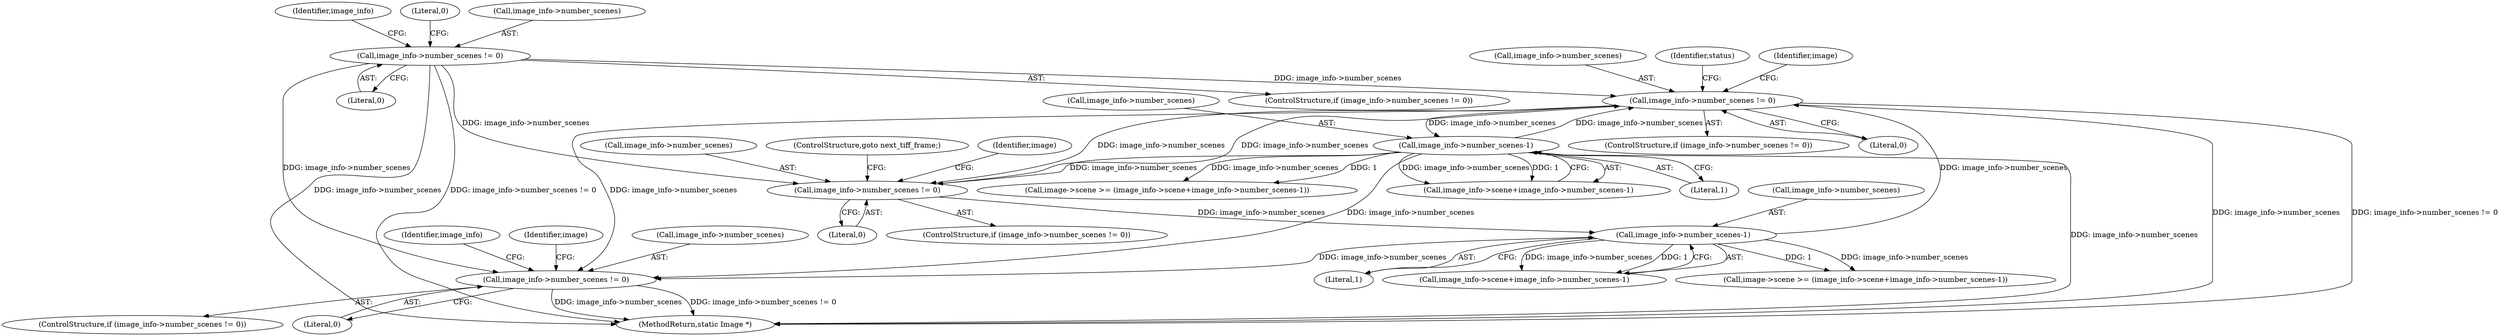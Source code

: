 digraph "0_ImageMagick_6e48aa92ff4e6e95424300ecd52a9ea453c19c60@pointer" {
"1003462" [label="(Call,image_info->number_scenes != 0)"];
"1000258" [label="(Call,image_info->number_scenes != 0)"];
"1003390" [label="(Call,image_info->number_scenes-1)"];
"1003376" [label="(Call,image_info->number_scenes != 0)"];
"1001398" [label="(Call,image_info->number_scenes-1)"];
"1001384" [label="(Call,image_info->number_scenes != 0)"];
"1000258" [label="(Call,image_info->number_scenes != 0)"];
"1003461" [label="(ControlStructure,if (image_info->number_scenes != 0))"];
"1000267" [label="(Identifier,image_info)"];
"1001390" [label="(Call,image->scene >= (image_info->scene+image_info->number_scenes-1))"];
"1001383" [label="(ControlStructure,if (image_info->number_scenes != 0))"];
"1003471" [label="(Identifier,image_info)"];
"1003390" [label="(Call,image_info->number_scenes-1)"];
"1003486" [label="(Identifier,image)"];
"1001404" [label="(ControlStructure,goto next_tiff_frame;)"];
"1003377" [label="(Call,image_info->number_scenes)"];
"1001399" [label="(Call,image_info->number_scenes)"];
"1000342" [label="(Literal,0)"];
"1003462" [label="(Call,image_info->number_scenes != 0)"];
"1003376" [label="(Call,image_info->number_scenes != 0)"];
"1003394" [label="(Literal,1)"];
"1000257" [label="(ControlStructure,if (image_info->number_scenes != 0))"];
"1003397" [label="(Identifier,status)"];
"1001402" [label="(Literal,1)"];
"1000259" [label="(Call,image_info->number_scenes)"];
"1003466" [label="(Literal,0)"];
"1001394" [label="(Call,image_info->scene+image_info->number_scenes-1)"];
"1001398" [label="(Call,image_info->number_scenes-1)"];
"1003382" [label="(Call,image->scene >= (image_info->scene+image_info->number_scenes-1))"];
"1003463" [label="(Call,image_info->number_scenes)"];
"1003391" [label="(Call,image_info->number_scenes)"];
"1001392" [label="(Identifier,image)"];
"1003384" [label="(Identifier,image)"];
"1003386" [label="(Call,image_info->scene+image_info->number_scenes-1)"];
"1003487" [label="(MethodReturn,static Image *)"];
"1003375" [label="(ControlStructure,if (image_info->number_scenes != 0))"];
"1001385" [label="(Call,image_info->number_scenes)"];
"1001384" [label="(Call,image_info->number_scenes != 0)"];
"1003380" [label="(Literal,0)"];
"1001388" [label="(Literal,0)"];
"1000262" [label="(Literal,0)"];
"1003462" -> "1003461"  [label="AST: "];
"1003462" -> "1003466"  [label="CFG: "];
"1003463" -> "1003462"  [label="AST: "];
"1003466" -> "1003462"  [label="AST: "];
"1003471" -> "1003462"  [label="CFG: "];
"1003486" -> "1003462"  [label="CFG: "];
"1003462" -> "1003487"  [label="DDG: image_info->number_scenes != 0"];
"1003462" -> "1003487"  [label="DDG: image_info->number_scenes"];
"1000258" -> "1003462"  [label="DDG: image_info->number_scenes"];
"1003390" -> "1003462"  [label="DDG: image_info->number_scenes"];
"1003376" -> "1003462"  [label="DDG: image_info->number_scenes"];
"1001398" -> "1003462"  [label="DDG: image_info->number_scenes"];
"1000258" -> "1000257"  [label="AST: "];
"1000258" -> "1000262"  [label="CFG: "];
"1000259" -> "1000258"  [label="AST: "];
"1000262" -> "1000258"  [label="AST: "];
"1000267" -> "1000258"  [label="CFG: "];
"1000342" -> "1000258"  [label="CFG: "];
"1000258" -> "1003487"  [label="DDG: image_info->number_scenes"];
"1000258" -> "1003487"  [label="DDG: image_info->number_scenes != 0"];
"1000258" -> "1001384"  [label="DDG: image_info->number_scenes"];
"1000258" -> "1003376"  [label="DDG: image_info->number_scenes"];
"1003390" -> "1003386"  [label="AST: "];
"1003390" -> "1003394"  [label="CFG: "];
"1003391" -> "1003390"  [label="AST: "];
"1003394" -> "1003390"  [label="AST: "];
"1003386" -> "1003390"  [label="CFG: "];
"1003390" -> "1003487"  [label="DDG: image_info->number_scenes"];
"1003390" -> "1001384"  [label="DDG: image_info->number_scenes"];
"1003390" -> "1003376"  [label="DDG: image_info->number_scenes"];
"1003390" -> "1003382"  [label="DDG: image_info->number_scenes"];
"1003390" -> "1003382"  [label="DDG: 1"];
"1003390" -> "1003386"  [label="DDG: image_info->number_scenes"];
"1003390" -> "1003386"  [label="DDG: 1"];
"1003376" -> "1003390"  [label="DDG: image_info->number_scenes"];
"1003376" -> "1003375"  [label="AST: "];
"1003376" -> "1003380"  [label="CFG: "];
"1003377" -> "1003376"  [label="AST: "];
"1003380" -> "1003376"  [label="AST: "];
"1003384" -> "1003376"  [label="CFG: "];
"1003397" -> "1003376"  [label="CFG: "];
"1003376" -> "1003487"  [label="DDG: image_info->number_scenes"];
"1003376" -> "1003487"  [label="DDG: image_info->number_scenes != 0"];
"1003376" -> "1001384"  [label="DDG: image_info->number_scenes"];
"1001398" -> "1003376"  [label="DDG: image_info->number_scenes"];
"1001384" -> "1003376"  [label="DDG: image_info->number_scenes"];
"1001398" -> "1001394"  [label="AST: "];
"1001398" -> "1001402"  [label="CFG: "];
"1001399" -> "1001398"  [label="AST: "];
"1001402" -> "1001398"  [label="AST: "];
"1001394" -> "1001398"  [label="CFG: "];
"1001398" -> "1001390"  [label="DDG: image_info->number_scenes"];
"1001398" -> "1001390"  [label="DDG: 1"];
"1001398" -> "1001394"  [label="DDG: image_info->number_scenes"];
"1001398" -> "1001394"  [label="DDG: 1"];
"1001384" -> "1001398"  [label="DDG: image_info->number_scenes"];
"1001384" -> "1001383"  [label="AST: "];
"1001384" -> "1001388"  [label="CFG: "];
"1001385" -> "1001384"  [label="AST: "];
"1001388" -> "1001384"  [label="AST: "];
"1001392" -> "1001384"  [label="CFG: "];
"1001404" -> "1001384"  [label="CFG: "];
}
